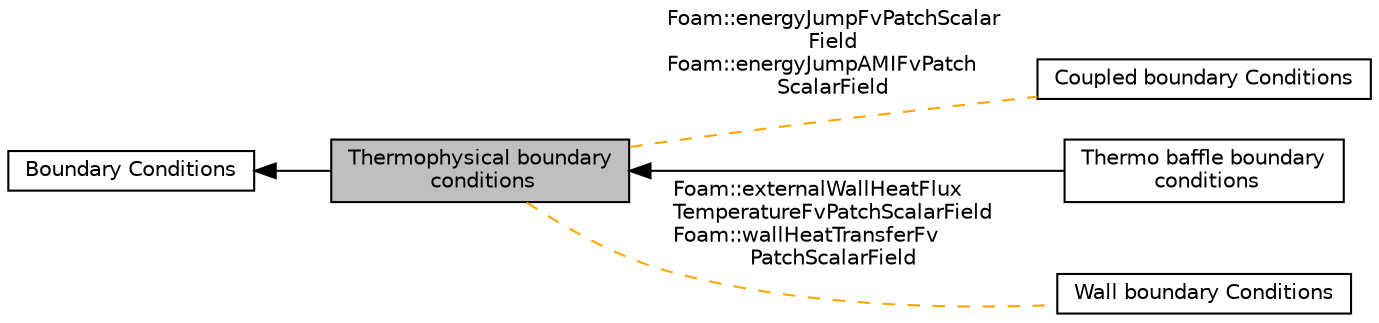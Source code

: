 digraph "Thermophysical boundary conditions"
{
  bgcolor="transparent";
  edge [fontname="Helvetica",fontsize="10",labelfontname="Helvetica",labelfontsize="10"];
  node [fontname="Helvetica",fontsize="10",shape=record];
  rankdir=LR;
  Node0 [label="Thermophysical boundary\l conditions",height=0.2,width=0.4,color="black", fillcolor="grey75", style="filled", fontcolor="black"];
  Node3 [label="Coupled boundary Conditions",height=0.2,width=0.4,color="black",URL="$a10833.html"];
  Node2 [label="Thermo baffle boundary\l conditions",height=0.2,width=0.4,color="black",URL="$a10845.html"];
  Node1 [label="Boundary Conditions",height=0.2,width=0.4,color="black",URL="$a10828.html"];
  Node4 [label="Wall boundary Conditions",height=0.2,width=0.4,color="black",URL="$a10834.html"];
  Node1->Node0 [shape=plaintext, dir="back", style="solid"];
  Node0->Node2 [shape=plaintext, dir="back", style="solid"];
  Node0->Node3 [shape=plaintext, label="Foam::energyJumpFvPatchScalar\lField\nFoam::energyJumpAMIFvPatch\lScalarField", color="orange", dir="none", style="dashed"];
  Node0->Node4 [shape=plaintext, label="Foam::externalWallHeatFlux\lTemperatureFvPatchScalarField\nFoam::wallHeatTransferFv\lPatchScalarField", color="orange", dir="none", style="dashed"];
}

